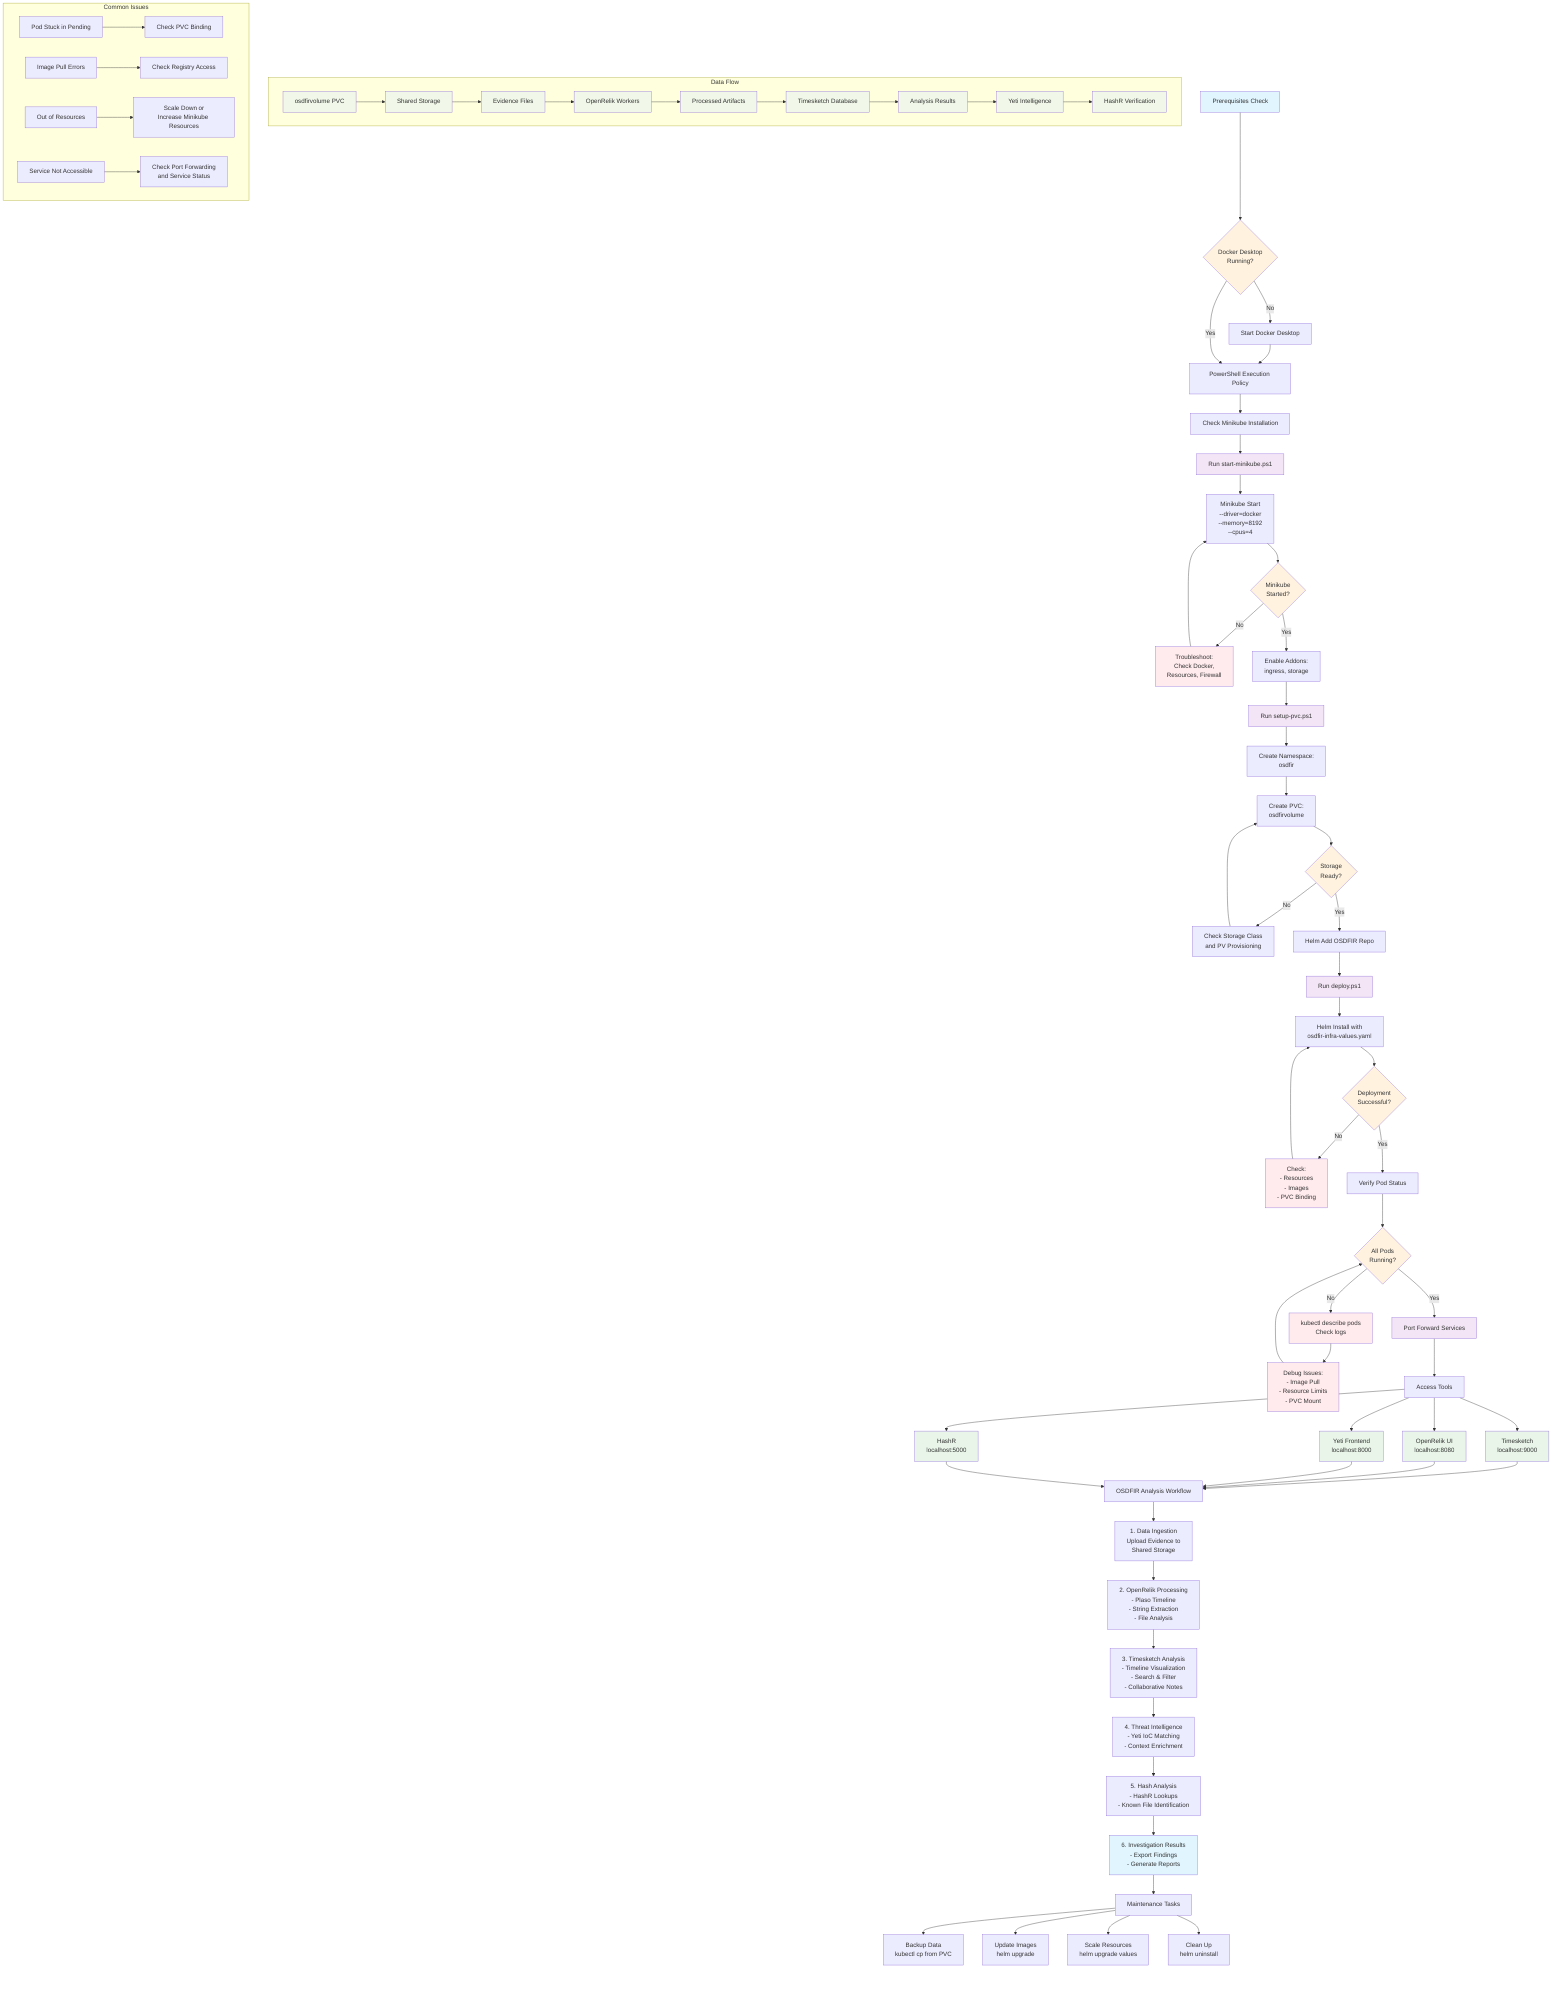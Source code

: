 flowchart TD
    %% Prerequisites and Setup
    A[Prerequisites Check] --> B{Docker Desktop<br/>Running?}
    B -->|No| B1[Start Docker Desktop]
    B1 --> C[PowerShell Execution Policy]
    B -->|Yes| C[PowerShell Execution Policy]
    C --> D[Check Minikube Installation]
    
    %% Minikube Setup
    D --> E[Run start-minikube.ps1]
    E --> F[Minikube Start<br/>--driver=docker<br/>--memory=8192<br/>--cpus=4]
    F --> G{Minikube<br/>Started?}
    G -->|No| H[Troubleshoot:<br/>Check Docker,<br/>Resources, Firewall]
    H --> F
    G -->|Yes| I[Enable Addons:<br/>ingress, storage]
    
    %% Storage Setup
    I --> J[Run setup-pvc.ps1]
    J --> K[Create Namespace:<br/>osdfir]
    K --> L[Create PVC:<br/>osdfirvolume]
    L --> M{Storage<br/>Ready?}
    M -->|No| N[Check Storage Class<br/>and PV Provisioning]
    N --> L
    M -->|Yes| O[Helm Add OSDFIR Repo]
    
    %% Helm Deployment
    O --> P[Run deploy.ps1]
    P --> Q[Helm Install with<br/>osdfir-infra-values.yaml]
    Q --> R{Deployment<br/>Successful?}
    R -->|No| S[Check:<br/>- Resources<br/>- Images<br/>- PVC Binding]
    S --> Q
    R -->|Yes| T[Verify Pod Status]
    
    %% Tool Verification
    T --> U{All Pods<br/>Running?}
    U -->|No| V[kubectl describe pods<br/>Check logs]
    V --> W[Debug Issues:<br/>- Image Pull<br/>- Resource Limits<br/>- PVC Mount]
    W --> U
    U -->|Yes| X[Port Forward Services]
    
    %% Access and Testing
    X --> Y[Access Tools]
    Y --> Z1[Timesketch<br/>localhost:9000]
    Y --> Z2[OpenRelik UI<br/>localhost:8080]
    Y --> Z3[Yeti Frontend<br/>localhost:8000]
    Y --> Z4[HashR<br/>localhost:5000]
    
    %% Tool Workflow
    Z1 --> AA[OSDFIR Analysis Workflow]
    Z2 --> AA
    Z3 --> AA
    Z4 --> AA
    
    AA --> BB[1. Data Ingestion<br/>Upload Evidence to<br/>Shared Storage]
    BB --> CC[2. OpenRelik Processing<br/>- Plaso Timeline<br/>- String Extraction<br/>- File Analysis]
    CC --> DD[3. Timesketch Analysis<br/>- Timeline Visualization<br/>- Search & Filter<br/>- Collaborative Notes]
    DD --> EE[4. Threat Intelligence<br/>- Yeti IoC Matching<br/>- Context Enrichment]
    EE --> FF[5. Hash Analysis<br/>- HashR Lookups<br/>- Known File Identification]
    FF --> GG[6. Investigation Results<br/>- Export Findings<br/>- Generate Reports]
    
    %% Data Flow Between Tools
    subgraph "Data Flow"
        H1[osdfirvolume PVC] --> H2[Shared Storage]
        H2 --> H3[Evidence Files]
        H3 --> H4[OpenRelik Workers]
        H4 --> H5[Processed Artifacts]
        H5 --> H6[Timesketch Database]
        H6 --> H7[Analysis Results]
        H7 --> H8[Yeti Intelligence]
        H8 --> H9[HashR Verification]
    end
    
    %% Troubleshooting Decision Points
    subgraph "Common Issues"
        T1[Pod Stuck in Pending] --> T2[Check PVC Binding]
        T3[Image Pull Errors] --> T4[Check Registry Access]
        T5[Out of Resources] --> T6[Scale Down or<br/>Increase Minikube Resources]
        T7[Service Not Accessible] --> T8[Check Port Forwarding<br/>and Service Status]
    end
    
    %% Maintenance Operations
    GG --> MM[Maintenance Tasks]
    MM --> MM1[Backup Data<br/>kubectl cp from PVC]
    MM --> MM2[Update Images<br/>helm upgrade]
    MM --> MM3[Scale Resources<br/>helm upgrade values]
    MM --> MM4[Clean Up<br/>helm uninstall]
    
    %% Styling
    classDef startEnd fill:#e1f5fe
    classDef process fill:#f3e5f5
    classDef decision fill:#fff3e0
    classDef tool fill:#e8f5e8
    classDef error fill:#ffebee
    classDef data fill:#f1f8e9
    
    class A,GG startEnd
    class E,J,P,X process
    class B,G,M,R,U decision
    class Z1,Z2,Z3,Z4 tool
    class H,S,V,W error
    class H1,H2,H3,H4,H5,H6,H7,H8,H9 data
